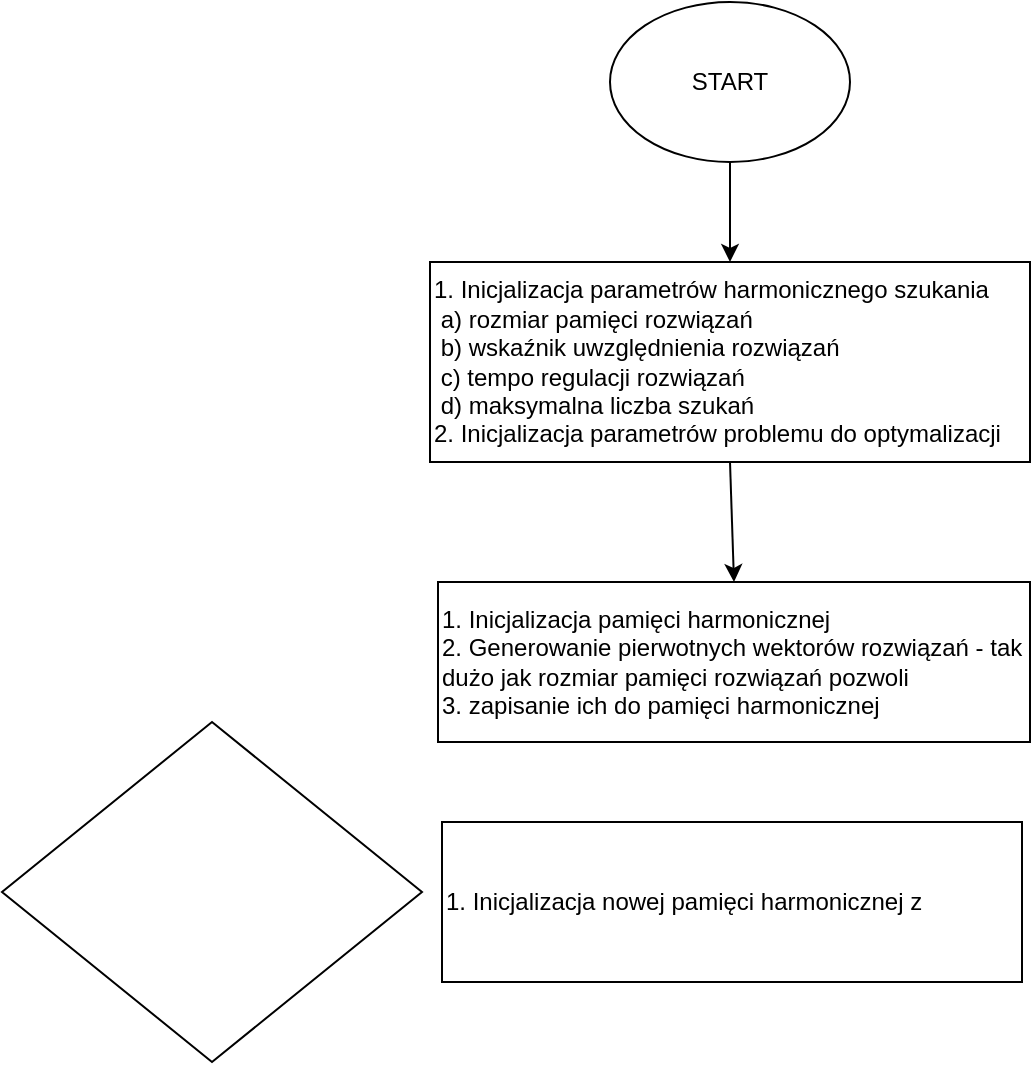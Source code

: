 <mxfile version="16.6.2" type="github">
  <diagram id="ztGioignhJyoYjqZtGQa" name="Page-1">
    <mxGraphModel dx="842" dy="524" grid="1" gridSize="10" guides="1" tooltips="1" connect="1" arrows="1" fold="1" page="1" pageScale="1" pageWidth="827" pageHeight="1169" math="0" shadow="0">
      <root>
        <mxCell id="0" />
        <mxCell id="1" parent="0" />
        <mxCell id="YA8YuFgpxTzWTErR81UD-1" value="&lt;div&gt;1. Inicjalizacja parametrów harmonicznego szukania&lt;/div&gt;&lt;div&gt;&lt;span style=&quot;white-space: pre&quot;&gt;	&lt;/span&gt;a) rozmiar pamięci rozwiązań&lt;br&gt;&lt;/div&gt;&lt;div&gt;&lt;span style=&quot;white-space: pre&quot;&gt;	&lt;/span&gt;b) wskaźnik uwzględnienia rozwiązań&lt;/div&gt;&lt;div&gt;&lt;span style=&quot;white-space: pre&quot;&gt;	&lt;/span&gt;c) tempo regulacji rozwiązań&lt;/div&gt;&lt;div&gt;&lt;span style=&quot;white-space: pre&quot;&gt;	&lt;/span&gt;d) maksymalna liczba szukań&lt;/div&gt;&lt;div&gt;2. Inicjalizacja parametrów problemu do optymalizacji&lt;br&gt;&lt;/div&gt;" style="rounded=0;whiteSpace=wrap;html=1;align=left;" parent="1" vertex="1">
          <mxGeometry x="264" y="140" width="300" height="100" as="geometry" />
        </mxCell>
        <mxCell id="lVG-BhEgfNJfGKUg8-pU-1" value="START" style="ellipse;whiteSpace=wrap;html=1;" parent="1" vertex="1">
          <mxGeometry x="354" y="10" width="120" height="80" as="geometry" />
        </mxCell>
        <mxCell id="lVG-BhEgfNJfGKUg8-pU-2" value="" style="endArrow=classic;html=1;rounded=0;exitX=0.5;exitY=1;exitDx=0;exitDy=0;entryX=0.5;entryY=0;entryDx=0;entryDy=0;" parent="1" source="lVG-BhEgfNJfGKUg8-pU-1" target="YA8YuFgpxTzWTErR81UD-1" edge="1">
          <mxGeometry width="50" height="50" relative="1" as="geometry">
            <mxPoint x="390" y="430" as="sourcePoint" />
            <mxPoint x="414" y="130" as="targetPoint" />
          </mxGeometry>
        </mxCell>
        <mxCell id="lVG-BhEgfNJfGKUg8-pU-3" value="&lt;div&gt;1. Inicjalizacja pamięci harmonicznej&lt;/div&gt;&lt;div&gt;2. Generowanie pierwotnych wektorów rozwiązań - tak dużo jak rozmiar pamięci rozwiązań pozwoli&lt;/div&gt;&lt;div&gt;3. zapisanie ich do pamięci harmonicznej &lt;br&gt; &lt;/div&gt;" style="rounded=0;whiteSpace=wrap;html=1;align=left;" parent="1" vertex="1">
          <mxGeometry x="268" y="300" width="296" height="80" as="geometry" />
        </mxCell>
        <mxCell id="lVG-BhEgfNJfGKUg8-pU-4" value="" style="endArrow=classic;html=1;rounded=0;exitX=0.5;exitY=1;exitDx=0;exitDy=0;entryX=0.5;entryY=0;entryDx=0;entryDy=0;" parent="1" source="YA8YuFgpxTzWTErR81UD-1" target="lVG-BhEgfNJfGKUg8-pU-3" edge="1">
          <mxGeometry width="50" height="50" relative="1" as="geometry">
            <mxPoint x="390" y="430" as="sourcePoint" />
            <mxPoint x="440" y="380" as="targetPoint" />
          </mxGeometry>
        </mxCell>
        <mxCell id="TjnmQG_L_WYziqIGz26f-1" value="1. Inicjalizacja nowej pamięci harmonicznej z " style="rounded=0;whiteSpace=wrap;html=1;align=left;" vertex="1" parent="1">
          <mxGeometry x="270" y="420" width="290" height="80" as="geometry" />
        </mxCell>
        <mxCell id="TjnmQG_L_WYziqIGz26f-2" value="" style="rhombus;whiteSpace=wrap;html=1;" vertex="1" parent="1">
          <mxGeometry x="50" y="370" width="210" height="170" as="geometry" />
        </mxCell>
      </root>
    </mxGraphModel>
  </diagram>
</mxfile>
